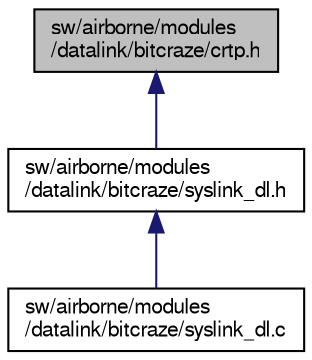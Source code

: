 digraph "sw/airborne/modules/datalink/bitcraze/crtp.h"
{
  edge [fontname="FreeSans",fontsize="10",labelfontname="FreeSans",labelfontsize="10"];
  node [fontname="FreeSans",fontsize="10",shape=record];
  Node1 [label="sw/airborne/modules\l/datalink/bitcraze/crtp.h",height=0.2,width=0.4,color="black", fillcolor="grey75", style="filled", fontcolor="black"];
  Node1 -> Node2 [dir="back",color="midnightblue",fontsize="10",style="solid",fontname="FreeSans"];
  Node2 [label="sw/airborne/modules\l/datalink/bitcraze/syslink_dl.h",height=0.2,width=0.4,color="black", fillcolor="white", style="filled",URL="$syslink__dl_8h.html",tooltip="Syslink protocol handling and functionalities. "];
  Node2 -> Node3 [dir="back",color="midnightblue",fontsize="10",style="solid",fontname="FreeSans"];
  Node3 [label="sw/airborne/modules\l/datalink/bitcraze/syslink_dl.c",height=0.2,width=0.4,color="black", fillcolor="white", style="filled",URL="$syslink__dl_8c.html",tooltip="Syslink protocol handling and functionalities. "];
}
